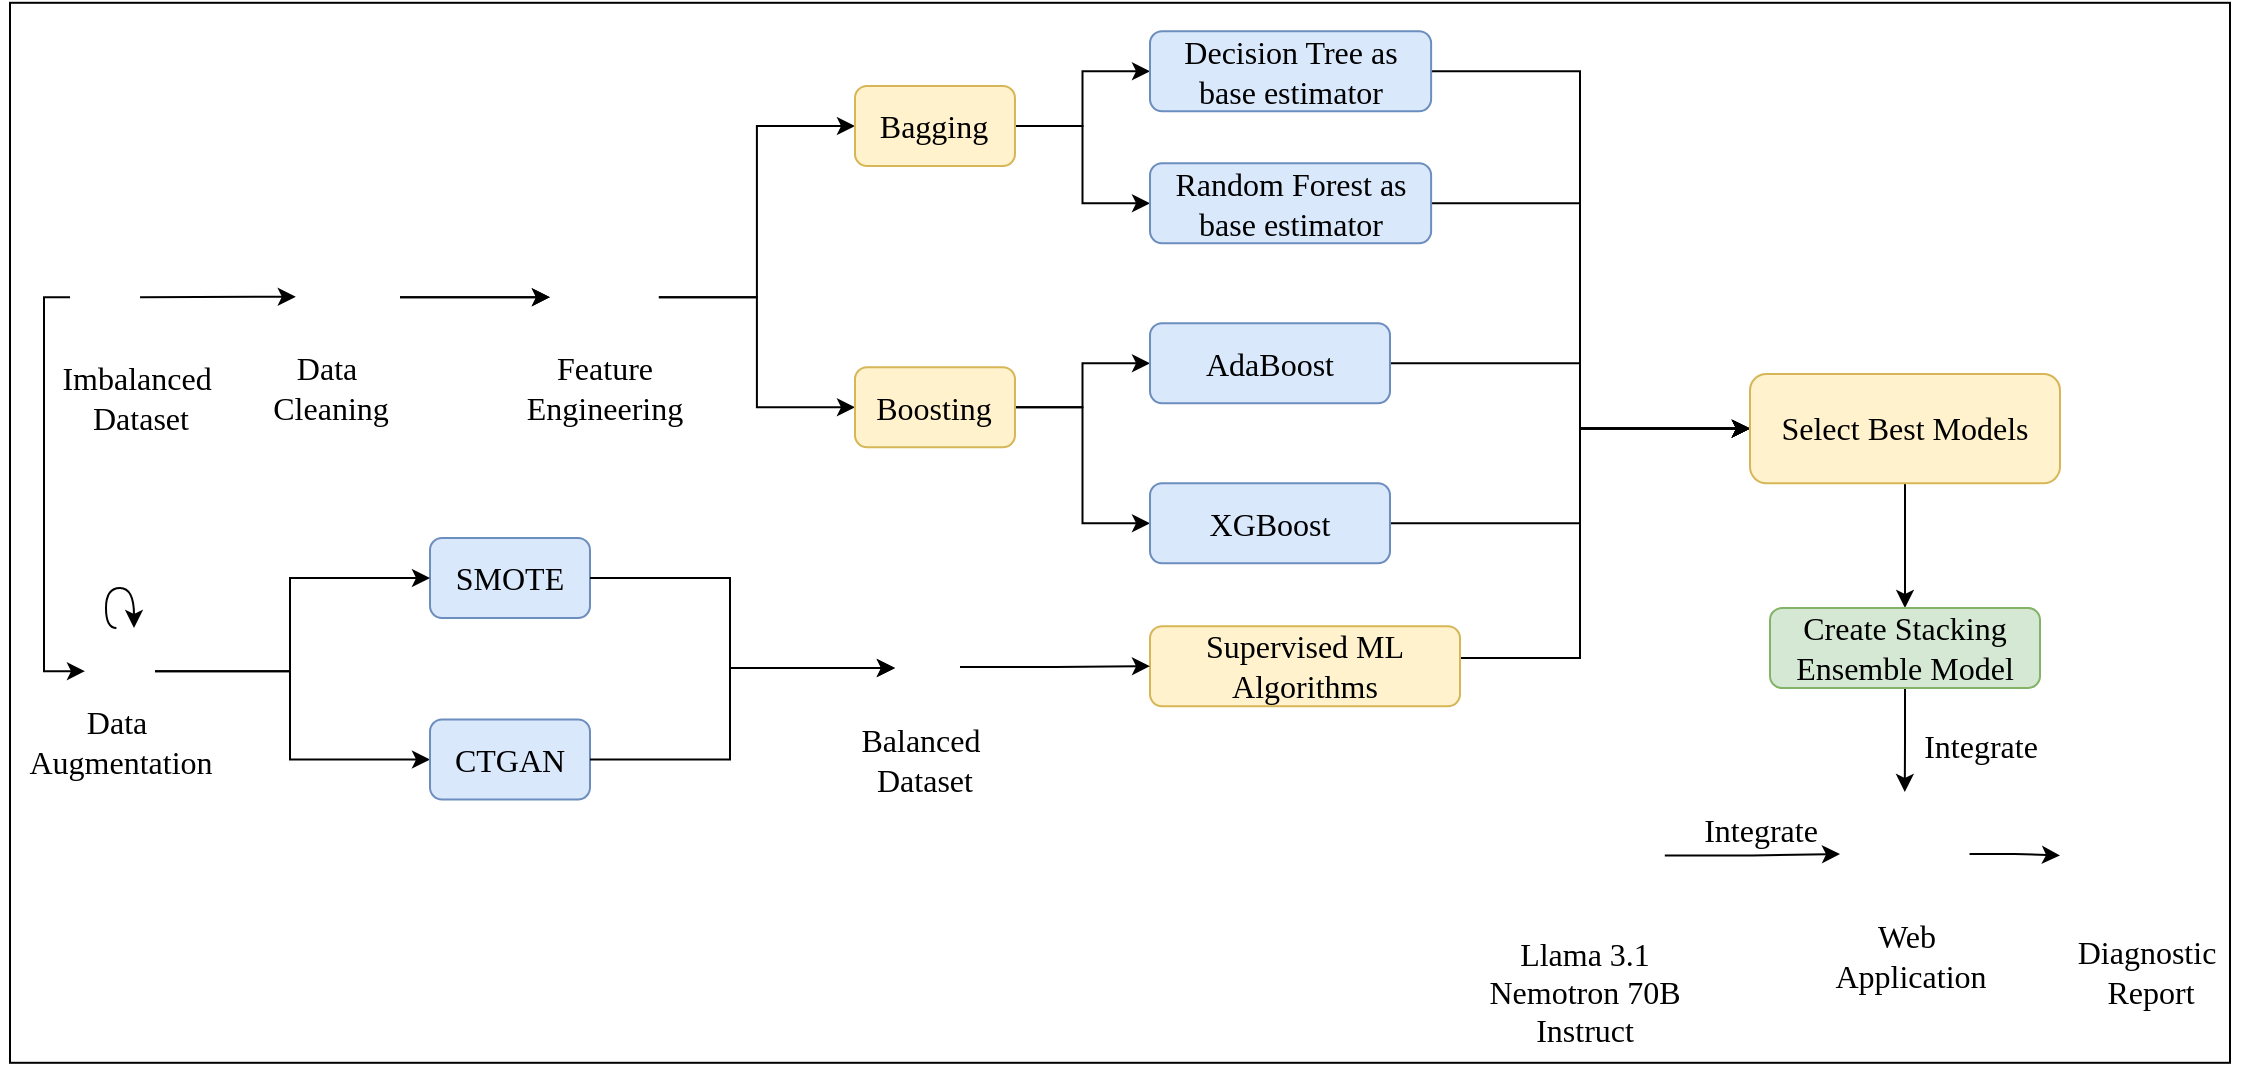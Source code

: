 <mxfile version="26.2.12">
  <diagram name="Page-1" id="4jPXtnc8hNpjEfmTCYk6">
    <mxGraphModel grid="1" page="1" gridSize="10" guides="1" tooltips="1" connect="1" arrows="1" fold="1" pageScale="1" pageWidth="1100" pageHeight="850" math="0" shadow="0">
      <root>
        <mxCell id="0" />
        <mxCell id="1" parent="0" />
        <mxCell id="4ag1YvqV0s7WBGobG52Y-2" value="" style="rounded=0;whiteSpace=wrap;html=1;" vertex="1" parent="1">
          <mxGeometry x="55" y="102.4" width="1110" height="530" as="geometry" />
        </mxCell>
        <mxCell id="cNr6GIgMsYik9N7tj0hz-16" style="edgeStyle=orthogonalEdgeStyle;rounded=0;orthogonalLoop=1;jettySize=auto;html=1;entryX=0;entryY=0.5;entryDx=0;entryDy=0;fontFamily=Times New Roman;exitX=1;exitY=0.5;exitDx=0;exitDy=0;fontSize=16;" edge="1" parent="1" source="0mSnjNKL05JB84g6jMQY-4" target="cNr6GIgMsYik9N7tj0hz-5">
          <mxGeometry relative="1" as="geometry">
            <mxPoint x="125" y="250.077" as="sourcePoint" />
          </mxGeometry>
        </mxCell>
        <mxCell id="cNr6GIgMsYik9N7tj0hz-71" style="edgeStyle=orthogonalEdgeStyle;rounded=0;orthogonalLoop=1;jettySize=auto;html=1;exitX=1;exitY=0.5;exitDx=0;exitDy=0;entryX=0;entryY=0.5;entryDx=0;entryDy=0;fontSize=16;" edge="1" parent="1" source="0mSnjNKL05JB84g6jMQY-4" target="cNr6GIgMsYik9N7tj0hz-6">
          <mxGeometry relative="1" as="geometry">
            <mxPoint x="125" y="250" as="sourcePoint" />
          </mxGeometry>
        </mxCell>
        <mxCell id="cNr6GIgMsYik9N7tj0hz-4" value="Imbalanced&amp;nbsp;&lt;div&gt;Dataset&lt;/div&gt;" style="text;html=1;align=center;verticalAlign=middle;resizable=0;points=[];autosize=1;strokeColor=none;fillColor=none;fontFamily=Times New Roman;fontSize=16;" vertex="1" parent="1">
          <mxGeometry x="70" y="274.62" width="100" height="50" as="geometry" />
        </mxCell>
        <mxCell id="cNr6GIgMsYik9N7tj0hz-32" style="edgeStyle=orthogonalEdgeStyle;rounded=0;orthogonalLoop=1;jettySize=auto;html=1;entryX=0;entryY=0.5;entryDx=0;entryDy=0;fontFamily=Times New Roman;fontSize=16;" edge="1" parent="1" source="cNr6GIgMsYik9N7tj0hz-5" target="cNr6GIgMsYik9N7tj0hz-14">
          <mxGeometry relative="1" as="geometry" />
        </mxCell>
        <mxCell id="cNr6GIgMsYik9N7tj0hz-33" style="edgeStyle=orthogonalEdgeStyle;rounded=0;orthogonalLoop=1;jettySize=auto;html=1;exitX=1;exitY=0.5;exitDx=0;exitDy=0;entryX=0;entryY=0.5;entryDx=0;entryDy=0;fontFamily=Times New Roman;fontSize=16;" edge="1" parent="1" source="cNr6GIgMsYik9N7tj0hz-5" target="cNr6GIgMsYik9N7tj0hz-15">
          <mxGeometry relative="1" as="geometry" />
        </mxCell>
        <mxCell id="cNr6GIgMsYik9N7tj0hz-5" value="&lt;font&gt;Bagging&lt;/font&gt;" style="rounded=1;whiteSpace=wrap;html=1;fontFamily=Times New Roman;fillColor=#fff2cc;strokeColor=#d6b656;fontSize=16;" vertex="1" parent="1">
          <mxGeometry x="477.49" y="144" width="80" height="40" as="geometry" />
        </mxCell>
        <mxCell id="cNr6GIgMsYik9N7tj0hz-30" style="edgeStyle=orthogonalEdgeStyle;rounded=0;orthogonalLoop=1;jettySize=auto;html=1;exitX=1;exitY=0.5;exitDx=0;exitDy=0;entryX=0;entryY=0.5;entryDx=0;entryDy=0;fontFamily=Times New Roman;fontSize=16;" edge="1" parent="1" source="cNr6GIgMsYik9N7tj0hz-6" target="cNr6GIgMsYik9N7tj0hz-12">
          <mxGeometry relative="1" as="geometry" />
        </mxCell>
        <mxCell id="cNr6GIgMsYik9N7tj0hz-31" style="edgeStyle=orthogonalEdgeStyle;rounded=0;orthogonalLoop=1;jettySize=auto;html=1;exitX=1;exitY=0.5;exitDx=0;exitDy=0;entryX=0;entryY=0.5;entryDx=0;entryDy=0;fontFamily=Times New Roman;fontSize=16;" edge="1" parent="1" source="cNr6GIgMsYik9N7tj0hz-6" target="cNr6GIgMsYik9N7tj0hz-13">
          <mxGeometry relative="1" as="geometry" />
        </mxCell>
        <mxCell id="cNr6GIgMsYik9N7tj0hz-6" value="Boosting" style="rounded=1;whiteSpace=wrap;html=1;fontFamily=Times New Roman;fillColor=#fff2cc;strokeColor=#d6b656;fontSize=16;" vertex="1" parent="1">
          <mxGeometry x="477.49" y="284.62" width="80" height="40" as="geometry" />
        </mxCell>
        <mxCell id="cNr6GIgMsYik9N7tj0hz-10" value="SMOTE" style="rounded=1;whiteSpace=wrap;html=1;fontFamily=Times New Roman;fillColor=#dae8fc;strokeColor=#6c8ebf;fontSize=16;" vertex="1" parent="1">
          <mxGeometry x="265" y="370" width="80" height="40" as="geometry" />
        </mxCell>
        <mxCell id="0mSnjNKL05JB84g6jMQY-39" style="edgeStyle=orthogonalEdgeStyle;rounded=0;orthogonalLoop=1;jettySize=auto;html=1;entryX=0;entryY=0.5;entryDx=0;entryDy=0;fontSize=16;" edge="1" parent="1" source="cNr6GIgMsYik9N7tj0hz-12" target="cNr6GIgMsYik9N7tj0hz-34">
          <mxGeometry relative="1" as="geometry">
            <Array as="points">
              <mxPoint x="840" y="283" />
              <mxPoint x="840" y="315" />
            </Array>
          </mxGeometry>
        </mxCell>
        <mxCell id="cNr6GIgMsYik9N7tj0hz-12" value="AdaBoost" style="rounded=1;whiteSpace=wrap;html=1;fontFamily=Times New Roman;fillColor=#dae8fc;strokeColor=#6c8ebf;fontSize=16;" vertex="1" parent="1">
          <mxGeometry x="625" y="262.62" width="120" height="40" as="geometry" />
        </mxCell>
        <mxCell id="0mSnjNKL05JB84g6jMQY-40" style="edgeStyle=orthogonalEdgeStyle;rounded=0;orthogonalLoop=1;jettySize=auto;html=1;entryX=0;entryY=0.5;entryDx=0;entryDy=0;fontSize=16;" edge="1" parent="1" source="cNr6GIgMsYik9N7tj0hz-13" target="cNr6GIgMsYik9N7tj0hz-34">
          <mxGeometry relative="1" as="geometry">
            <Array as="points">
              <mxPoint x="840" y="363" />
              <mxPoint x="840" y="315" />
            </Array>
          </mxGeometry>
        </mxCell>
        <mxCell id="cNr6GIgMsYik9N7tj0hz-13" value="XGBoost" style="rounded=1;whiteSpace=wrap;html=1;fontFamily=Times New Roman;fillColor=#dae8fc;strokeColor=#6c8ebf;fontSize=16;" vertex="1" parent="1">
          <mxGeometry x="625" y="342.62" width="120" height="40" as="geometry" />
        </mxCell>
        <mxCell id="0mSnjNKL05JB84g6jMQY-37" style="edgeStyle=orthogonalEdgeStyle;rounded=0;orthogonalLoop=1;jettySize=auto;html=1;entryX=0;entryY=0.5;entryDx=0;entryDy=0;fontSize=16;" edge="1" parent="1" source="cNr6GIgMsYik9N7tj0hz-14" target="cNr6GIgMsYik9N7tj0hz-34">
          <mxGeometry relative="1" as="geometry">
            <Array as="points">
              <mxPoint x="840" y="137" />
              <mxPoint x="840" y="315" />
            </Array>
          </mxGeometry>
        </mxCell>
        <mxCell id="cNr6GIgMsYik9N7tj0hz-14" value="&lt;font&gt;Decision Tree as base estimator&lt;/font&gt;" style="rounded=1;whiteSpace=wrap;html=1;fontFamily=Times New Roman;fillColor=#dae8fc;strokeColor=#6c8ebf;fontSize=16;" vertex="1" parent="1">
          <mxGeometry x="625" y="116.62" width="140.56" height="40" as="geometry" />
        </mxCell>
        <mxCell id="0mSnjNKL05JB84g6jMQY-38" style="edgeStyle=orthogonalEdgeStyle;rounded=0;orthogonalLoop=1;jettySize=auto;html=1;entryX=0;entryY=0.5;entryDx=0;entryDy=0;fontSize=16;" edge="1" parent="1" source="cNr6GIgMsYik9N7tj0hz-15" target="cNr6GIgMsYik9N7tj0hz-34">
          <mxGeometry relative="1" as="geometry">
            <Array as="points">
              <mxPoint x="840" y="203" />
              <mxPoint x="840" y="315" />
            </Array>
          </mxGeometry>
        </mxCell>
        <mxCell id="cNr6GIgMsYik9N7tj0hz-15" value="&lt;font&gt;Random Forest as base estimator&lt;/font&gt;" style="rounded=1;whiteSpace=wrap;html=1;fontFamily=Times New Roman;fillColor=#dae8fc;strokeColor=#6c8ebf;fontSize=16;" vertex="1" parent="1">
          <mxGeometry x="625" y="182.62" width="140.56" height="40" as="geometry" />
        </mxCell>
        <mxCell id="cNr6GIgMsYik9N7tj0hz-24" style="edgeStyle=orthogonalEdgeStyle;rounded=0;orthogonalLoop=1;jettySize=auto;html=1;entryX=0;entryY=0.5;entryDx=0;entryDy=0;fontFamily=Times New Roman;exitX=1;exitY=0.5;exitDx=0;exitDy=0;fontSize=16;" edge="1" parent="1" source="0mSnjNKL05JB84g6jMQY-7" target="cNr6GIgMsYik9N7tj0hz-10">
          <mxGeometry relative="1" as="geometry">
            <mxPoint x="130" y="435" as="sourcePoint" />
            <Array as="points">
              <mxPoint x="195" y="437" />
              <mxPoint x="195" y="390" />
            </Array>
          </mxGeometry>
        </mxCell>
        <mxCell id="cNr6GIgMsYik9N7tj0hz-25" style="edgeStyle=orthogonalEdgeStyle;rounded=0;orthogonalLoop=1;jettySize=auto;html=1;entryX=0;entryY=0.5;entryDx=0;entryDy=0;fontFamily=Times New Roman;exitX=1;exitY=0.5;exitDx=0;exitDy=0;fontSize=16;" edge="1" parent="1" source="0mSnjNKL05JB84g6jMQY-7" target="cNr6GIgMsYik9N7tj0hz-23">
          <mxGeometry relative="1" as="geometry">
            <mxPoint x="130" y="435" as="sourcePoint" />
            <Array as="points">
              <mxPoint x="195" y="437" />
              <mxPoint x="195" y="481" />
            </Array>
          </mxGeometry>
        </mxCell>
        <mxCell id="cNr6GIgMsYik9N7tj0hz-23" value="CTGAN" style="rounded=1;whiteSpace=wrap;html=1;fontFamily=Times New Roman;fillColor=#dae8fc;strokeColor=#6c8ebf;fontSize=16;" vertex="1" parent="1">
          <mxGeometry x="265" y="460.77" width="80" height="40" as="geometry" />
        </mxCell>
        <mxCell id="0mSnjNKL05JB84g6jMQY-46" style="edgeStyle=orthogonalEdgeStyle;rounded=0;orthogonalLoop=1;jettySize=auto;html=1;entryX=0;entryY=0.5;entryDx=0;entryDy=0;fontSize=16;" edge="1" parent="1" source="cNr6GIgMsYik9N7tj0hz-27" target="cNr6GIgMsYik9N7tj0hz-34">
          <mxGeometry relative="1" as="geometry">
            <Array as="points">
              <mxPoint x="840" y="430" />
              <mxPoint x="840" y="315" />
            </Array>
          </mxGeometry>
        </mxCell>
        <mxCell id="cNr6GIgMsYik9N7tj0hz-27" value="Supervised ML Algorithms" style="rounded=1;whiteSpace=wrap;html=1;fontFamily=Times New Roman;fillColor=#fff2cc;strokeColor=#d6b656;fontSize=16;" vertex="1" parent="1">
          <mxGeometry x="625" y="414.12" width="155" height="40" as="geometry" />
        </mxCell>
        <mxCell id="0mSnjNKL05JB84g6jMQY-42" style="edgeStyle=orthogonalEdgeStyle;rounded=0;orthogonalLoop=1;jettySize=auto;html=1;exitX=0.5;exitY=1;exitDx=0;exitDy=0;entryX=0.5;entryY=0;entryDx=0;entryDy=0;fontSize=16;" edge="1" parent="1" source="cNr6GIgMsYik9N7tj0hz-34" target="cNr6GIgMsYik9N7tj0hz-55">
          <mxGeometry relative="1" as="geometry" />
        </mxCell>
        <mxCell id="cNr6GIgMsYik9N7tj0hz-34" value="Select Best Models" style="rounded=1;whiteSpace=wrap;html=1;fontFamily=Times New Roman;fillColor=#fff2cc;strokeColor=#d6b656;fontSize=16;" vertex="1" parent="1">
          <mxGeometry x="925" y="288" width="155" height="54.62" as="geometry" />
        </mxCell>
        <mxCell id="cNr6GIgMsYik9N7tj0hz-64" value="Integrate" style="text;html=1;align=center;verticalAlign=middle;resizable=0;points=[];autosize=1;strokeColor=none;fillColor=none;fontFamily=Times New Roman;fontSize=16;" vertex="1" parent="1">
          <mxGeometry x="890" y="500.77" width="80" height="30" as="geometry" />
        </mxCell>
        <mxCell id="JHVgS9Zd5nuDCidWffhD-10" style="edgeStyle=orthogonalEdgeStyle;rounded=0;orthogonalLoop=1;jettySize=auto;html=1;exitX=0.28;exitY=0;exitDx=0;exitDy=0;exitPerimeter=0;curved=1;entryX=0.5;entryY=0;entryDx=0;entryDy=0;fontSize=16;" edge="1" parent="1">
          <mxGeometry relative="1" as="geometry">
            <mxPoint x="117" y="414.99" as="targetPoint" />
            <mxPoint x="108.2" y="414.99" as="sourcePoint" />
            <Array as="points">
              <mxPoint x="103" y="414.99" />
              <mxPoint x="103" y="394.99" />
              <mxPoint x="117" y="394.99" />
            </Array>
          </mxGeometry>
        </mxCell>
        <mxCell id="JHVgS9Zd5nuDCidWffhD-2" value="Data&amp;nbsp;&lt;div&gt;Augmentation&lt;/div&gt;" style="text;html=1;align=center;verticalAlign=middle;resizable=0;points=[];autosize=1;strokeColor=none;fillColor=none;fontFamily=Times New Roman;fontSize=16;" vertex="1" parent="1">
          <mxGeometry x="50" y="447" width="120" height="50" as="geometry" />
        </mxCell>
        <mxCell id="0mSnjNKL05JB84g6jMQY-47" style="edgeStyle=orthogonalEdgeStyle;rounded=0;orthogonalLoop=1;jettySize=auto;html=1;entryX=0;entryY=0.5;entryDx=0;entryDy=0;fontSize=16;" edge="1" parent="1" source="0mSnjNKL05JB84g6jMQY-3" target="0mSnjNKL05JB84g6jMQY-7">
          <mxGeometry relative="1" as="geometry">
            <Array as="points">
              <mxPoint x="72" y="250" />
              <mxPoint x="72" y="437" />
            </Array>
          </mxGeometry>
        </mxCell>
        <mxCell id="0mSnjNKL05JB84g6jMQY-3" value="" style="shape=image;verticalLabelPosition=bottom;labelBackgroundColor=default;verticalAlign=top;aspect=fixed;imageAspect=0;image=https://img.freepik.com/free-vector/database-cartoon-style_78370-3596.jpg;clipPath=inset(7% 18.33% 17.33% 16.67%);fontSize=16;" vertex="1" parent="1">
          <mxGeometry x="85" y="229.23" width="35.03" height="40.77" as="geometry" />
        </mxCell>
        <mxCell id="0mSnjNKL05JB84g6jMQY-7" value="" style="shape=image;verticalLabelPosition=bottom;labelBackgroundColor=default;verticalAlign=top;aspect=fixed;imageAspect=0;image=https://img.freepik.com/free-vector/database-cartoon-style_78370-3596.jpg;clipPath=inset(7% 18.33% 17.33% 16.67%);fontSize=16;" vertex="1" parent="1">
          <mxGeometry x="92.48" y="416.23" width="35.03" height="40.77" as="geometry" />
        </mxCell>
        <mxCell id="0mSnjNKL05JB84g6jMQY-2" value="" style="shape=image;verticalLabelPosition=bottom;labelBackgroundColor=default;verticalAlign=top;aspect=fixed;imageAspect=0;image=https://cdn-icons-png.flaticon.com/512/10179/10179118.png;fontSize=16;" vertex="1" parent="1">
          <mxGeometry x="200" y="224.62" width="50" height="50" as="geometry" />
        </mxCell>
        <mxCell id="0mSnjNKL05JB84g6jMQY-13" style="rounded=0;orthogonalLoop=1;jettySize=auto;html=1;entryX=-0.042;entryY=0.495;entryDx=0;entryDy=0;entryPerimeter=0;fontSize=16;" edge="1" parent="1" source="0mSnjNKL05JB84g6jMQY-3" target="0mSnjNKL05JB84g6jMQY-2">
          <mxGeometry relative="1" as="geometry" />
        </mxCell>
        <mxCell id="0mSnjNKL05JB84g6jMQY-14" value="Data&amp;nbsp;&lt;div&gt;Cleaning&lt;/div&gt;" style="text;html=1;align=center;verticalAlign=middle;resizable=0;points=[];autosize=1;strokeColor=none;fillColor=none;fontFamily=Times New Roman;fontSize=16;" vertex="1" parent="1">
          <mxGeometry x="175" y="269.62" width="80" height="50" as="geometry" />
        </mxCell>
        <mxCell id="0mSnjNKL05JB84g6jMQY-15" value="" style="edgeStyle=orthogonalEdgeStyle;rounded=0;orthogonalLoop=1;jettySize=auto;html=1;exitX=1;exitY=0.5;exitDx=0;exitDy=0;entryX=0;entryY=0.5;entryDx=0;entryDy=0;fontSize=16;" edge="1" parent="1" source="0mSnjNKL05JB84g6jMQY-2" target="0mSnjNKL05JB84g6jMQY-4">
          <mxGeometry relative="1" as="geometry">
            <mxPoint x="250" y="250" as="sourcePoint" />
            <mxPoint x="645" y="129" as="targetPoint" />
          </mxGeometry>
        </mxCell>
        <mxCell id="0mSnjNKL05JB84g6jMQY-16" value="" style="edgeStyle=orthogonalEdgeStyle;rounded=0;orthogonalLoop=1;jettySize=auto;html=1;entryX=0;entryY=0.5;entryDx=0;entryDy=0;fontFamily=Times New Roman;exitX=1;exitY=0.5;exitDx=0;exitDy=0;fontSize=16;" edge="1" parent="1" source="0mSnjNKL05JB84g6jMQY-2" target="0mSnjNKL05JB84g6jMQY-4">
          <mxGeometry relative="1" as="geometry">
            <mxPoint x="250" y="250" as="sourcePoint" />
            <mxPoint x="645" y="-31" as="targetPoint" />
          </mxGeometry>
        </mxCell>
        <mxCell id="0mSnjNKL05JB84g6jMQY-4" value="" style="shape=image;verticalLabelPosition=bottom;labelBackgroundColor=default;verticalAlign=top;aspect=fixed;imageAspect=0;image=https://img.freepik.com/premium-vector/funnel-glyph-solid-black-illustration_120816-25337.jpg;fontSize=16;" vertex="1" parent="1">
          <mxGeometry x="325" y="222.4" width="54.43" height="54.43" as="geometry" />
        </mxCell>
        <mxCell id="0mSnjNKL05JB84g6jMQY-17" value="Feature&lt;div&gt;Engineering&lt;/div&gt;" style="text;html=1;align=center;verticalAlign=middle;resizable=0;points=[];autosize=1;strokeColor=none;fillColor=none;fontFamily=Times New Roman;fontSize=16;" vertex="1" parent="1">
          <mxGeometry x="302.21" y="269.62" width="100" height="50" as="geometry" />
        </mxCell>
        <mxCell id="0mSnjNKL05JB84g6jMQY-24" value="" style="edgeStyle=orthogonalEdgeStyle;rounded=0;orthogonalLoop=1;jettySize=auto;html=1;fontSize=16;" edge="1" parent="1" source="0mSnjNKL05JB84g6jMQY-20" target="cNr6GIgMsYik9N7tj0hz-27">
          <mxGeometry relative="1" as="geometry" />
        </mxCell>
        <mxCell id="0mSnjNKL05JB84g6jMQY-20" value="" style="shape=image;verticalLabelPosition=bottom;labelBackgroundColor=default;verticalAlign=top;aspect=fixed;imageAspect=0;image=https://img.freepik.com/free-vector/database-cartoon-style_78370-3596.jpg;clipPath=inset(7% 18.33% 17.33% 16.67%);container=0;fontSize=16;" vertex="1" parent="1">
          <mxGeometry x="494.97" y="414.12" width="35.03" height="40.77" as="geometry" />
        </mxCell>
        <mxCell id="cNr6GIgMsYik9N7tj0hz-47" value="Balanced&amp;nbsp;&lt;div&gt;Dataset&lt;/div&gt;" style="text;html=1;align=center;verticalAlign=middle;resizable=0;points=[];autosize=1;strokeColor=none;fillColor=none;fontFamily=Times New Roman;container=0;fontSize=16;" vertex="1" parent="1">
          <mxGeometry x="467.49" y="455.77" width="90" height="50" as="geometry" />
        </mxCell>
        <mxCell id="0mSnjNKL05JB84g6jMQY-35" style="edgeStyle=orthogonalEdgeStyle;rounded=0;orthogonalLoop=1;jettySize=auto;html=1;exitX=1;exitY=0.5;exitDx=0;exitDy=0;fontSize=16;" edge="1" parent="1" source="cNr6GIgMsYik9N7tj0hz-10" target="0mSnjNKL05JB84g6jMQY-25">
          <mxGeometry relative="1" as="geometry">
            <Array as="points">
              <mxPoint x="415" y="390" />
              <mxPoint x="415" y="435" />
            </Array>
          </mxGeometry>
        </mxCell>
        <mxCell id="0mSnjNKL05JB84g6jMQY-36" style="edgeStyle=orthogonalEdgeStyle;rounded=0;orthogonalLoop=1;jettySize=auto;html=1;exitX=1;exitY=0.5;exitDx=0;exitDy=0;fontSize=16;" edge="1" parent="1" source="cNr6GIgMsYik9N7tj0hz-23" target="0mSnjNKL05JB84g6jMQY-25">
          <mxGeometry relative="1" as="geometry">
            <Array as="points">
              <mxPoint x="415" y="481" />
              <mxPoint x="415" y="435" />
            </Array>
          </mxGeometry>
        </mxCell>
        <mxCell id="0mSnjNKL05JB84g6jMQY-25" value="&lt;font style=&quot;color: rgb(255, 255, 255);&quot;&gt;&lt;b&gt;*&lt;/b&gt;&lt;/font&gt;" style="text;html=1;align=center;verticalAlign=middle;resizable=0;points=[];autosize=1;strokeColor=none;fillColor=none;container=0;fontSize=16;" vertex="1" parent="1">
          <mxGeometry x="497.49" y="429.12" width="30" height="30" as="geometry" />
        </mxCell>
        <mxCell id="0mSnjNKL05JB84g6jMQY-49" value="" style="edgeStyle=orthogonalEdgeStyle;rounded=0;orthogonalLoop=1;jettySize=auto;html=1;fontSize=16;" edge="1" parent="1" source="cNr6GIgMsYik9N7tj0hz-55" target="0mSnjNKL05JB84g6jMQY-48">
          <mxGeometry relative="1" as="geometry" />
        </mxCell>
        <mxCell id="cNr6GIgMsYik9N7tj0hz-55" value="Create Stacking Ensemble Model" style="rounded=1;whiteSpace=wrap;html=1;fontFamily=Times New Roman;fillColor=#d5e8d4;strokeColor=#82b366;fontSize=16;" vertex="1" parent="1">
          <mxGeometry x="935" y="405" width="135" height="40" as="geometry" />
        </mxCell>
        <mxCell id="cNr6GIgMsYik9N7tj0hz-62" value="Integrate" style="text;html=1;align=center;verticalAlign=middle;resizable=0;points=[];autosize=1;strokeColor=none;fillColor=none;fontFamily=Times New Roman;fontSize=16;" vertex="1" parent="1">
          <mxGeometry x="1000" y="459.12" width="80" height="30" as="geometry" />
        </mxCell>
        <mxCell id="0mSnjNKL05JB84g6jMQY-136" style="edgeStyle=orthogonalEdgeStyle;rounded=0;orthogonalLoop=1;jettySize=auto;html=1;entryX=0;entryY=0.5;entryDx=0;entryDy=0;fontSize=16;" edge="1" parent="1" source="0mSnjNKL05JB84g6jMQY-134" target="0mSnjNKL05JB84g6jMQY-48">
          <mxGeometry relative="1" as="geometry" />
        </mxCell>
        <mxCell id="0mSnjNKL05JB84g6jMQY-142" value="" style="edgeStyle=orthogonalEdgeStyle;rounded=0;orthogonalLoop=1;jettySize=auto;html=1;fontSize=16;" edge="1" parent="1" source="0mSnjNKL05JB84g6jMQY-48" target="0mSnjNKL05JB84g6jMQY-140">
          <mxGeometry relative="1" as="geometry" />
        </mxCell>
        <mxCell id="0mSnjNKL05JB84g6jMQY-48" value="" style="shape=image;verticalLabelPosition=bottom;labelBackgroundColor=default;verticalAlign=top;aspect=fixed;imageAspect=0;image=https://img.freepik.com/free-vector/www-internet-globe-grid_78370-2008.jpg;clipPath=inset(1.33% 3% 9% 3.33%);fontSize=16;" vertex="1" parent="1">
          <mxGeometry x="970.0" y="497" width="64.77" height="62" as="geometry" />
        </mxCell>
        <mxCell id="0mSnjNKL05JB84g6jMQY-54" value="Web&amp;nbsp;&lt;div&gt;Appl&lt;span style=&quot;background-color: transparent; color: light-dark(rgb(0, 0, 0), rgb(255, 255, 255));&quot;&gt;ication&lt;/span&gt;&lt;/div&gt;" style="text;html=1;align=center;verticalAlign=middle;resizable=0;points=[];autosize=1;strokeColor=none;fillColor=none;fontFamily=Times New Roman;fontSize=16;" vertex="1" parent="1">
          <mxGeometry x="955" y="554.27" width="100" height="50" as="geometry" />
        </mxCell>
        <mxCell id="0mSnjNKL05JB84g6jMQY-55" value="Llama 3.1&amp;nbsp;&lt;div&gt;Nemotron 70B&amp;nbsp;&lt;/div&gt;&lt;div&gt;Instruct&amp;nbsp;&lt;/div&gt;" style="text;html=1;align=center;verticalAlign=middle;resizable=0;points=[];autosize=1;strokeColor=none;fillColor=none;fontFamily=Times New Roman;fontSize=16;" vertex="1" parent="1">
          <mxGeometry x="783.7" y="562.4" width="120" height="70" as="geometry" />
        </mxCell>
        <mxCell id="0mSnjNKL05JB84g6jMQY-134" value="" style="shape=image;verticalLabelPosition=bottom;labelBackgroundColor=default;verticalAlign=top;aspect=fixed;imageAspect=0;image=https://t3.ftcdn.net/jpg/07/41/08/12/360_F_741081263_IWWaoUZLB20TnrueRp9HITVQMgoXVbN2.jpg;fontSize=16;" vertex="1" parent="1">
          <mxGeometry x="805" y="490" width="77.4" height="77.4" as="geometry" />
        </mxCell>
        <mxCell id="0mSnjNKL05JB84g6jMQY-139" value="Diagnostic&amp;nbsp;&lt;div&gt;Report&lt;/div&gt;" style="text;html=1;align=center;verticalAlign=middle;resizable=0;points=[];autosize=1;strokeColor=none;fillColor=none;fontFamily=Times New Roman;fontSize=16;" vertex="1" parent="1">
          <mxGeometry x="1075" y="562.4" width="100" height="50" as="geometry" />
        </mxCell>
        <mxCell id="0mSnjNKL05JB84g6jMQY-140" value="" style="shape=image;verticalLabelPosition=bottom;labelBackgroundColor=default;verticalAlign=top;aspect=fixed;imageAspect=0;image=https://cdn3d.iconscout.com/3d/premium/thumb/report-3d-icon-download-in-png-blend-fbx-gltf-file-formats--analytics-logo-chart-graph-pack-business-icons-4818086.png;fontSize=16;" vertex="1" parent="1">
          <mxGeometry x="1080" y="486.2" width="85" height="85" as="geometry" />
        </mxCell>
      </root>
    </mxGraphModel>
  </diagram>
</mxfile>
